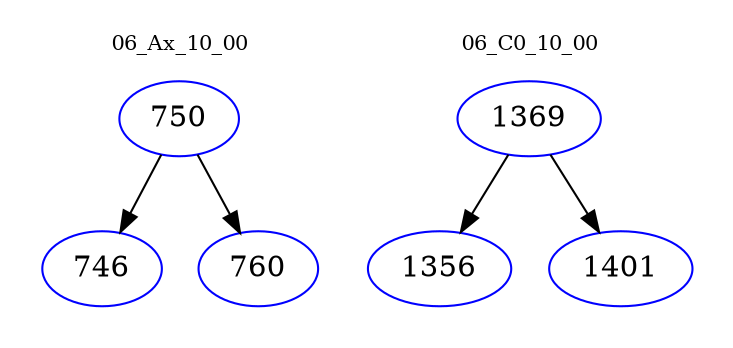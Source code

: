 digraph{
subgraph cluster_0 {
color = white
label = "06_Ax_10_00";
fontsize=10;
T0_750 [label="750", color="blue"]
T0_750 -> T0_746 [color="black"]
T0_746 [label="746", color="blue"]
T0_750 -> T0_760 [color="black"]
T0_760 [label="760", color="blue"]
}
subgraph cluster_1 {
color = white
label = "06_C0_10_00";
fontsize=10;
T1_1369 [label="1369", color="blue"]
T1_1369 -> T1_1356 [color="black"]
T1_1356 [label="1356", color="blue"]
T1_1369 -> T1_1401 [color="black"]
T1_1401 [label="1401", color="blue"]
}
}
